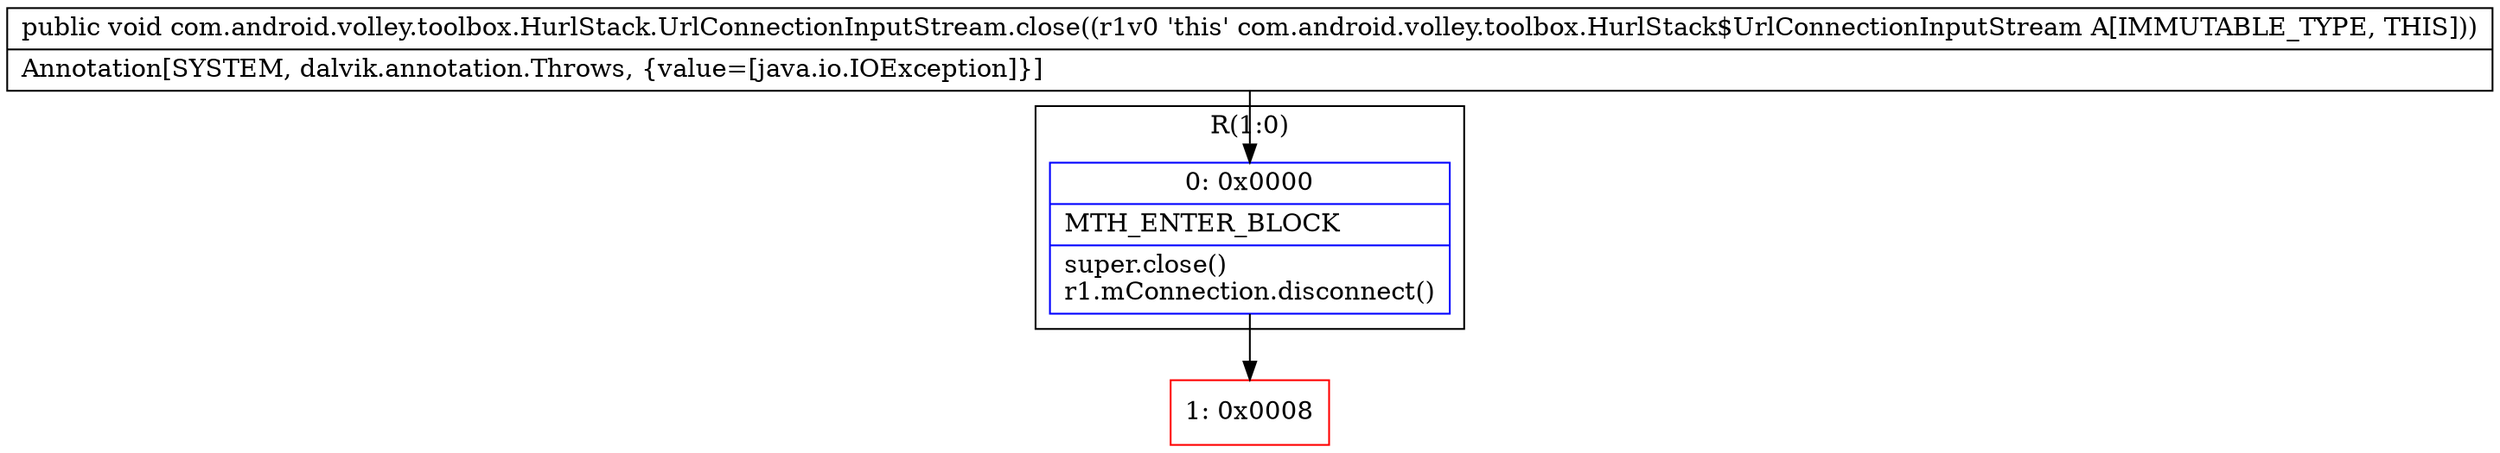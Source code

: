 digraph "CFG forcom.android.volley.toolbox.HurlStack.UrlConnectionInputStream.close()V" {
subgraph cluster_Region_1434716113 {
label = "R(1:0)";
node [shape=record,color=blue];
Node_0 [shape=record,label="{0\:\ 0x0000|MTH_ENTER_BLOCK\l|super.close()\lr1.mConnection.disconnect()\l}"];
}
Node_1 [shape=record,color=red,label="{1\:\ 0x0008}"];
MethodNode[shape=record,label="{public void com.android.volley.toolbox.HurlStack.UrlConnectionInputStream.close((r1v0 'this' com.android.volley.toolbox.HurlStack$UrlConnectionInputStream A[IMMUTABLE_TYPE, THIS]))  | Annotation[SYSTEM, dalvik.annotation.Throws, \{value=[java.io.IOException]\}]\l}"];
MethodNode -> Node_0;
Node_0 -> Node_1;
}

